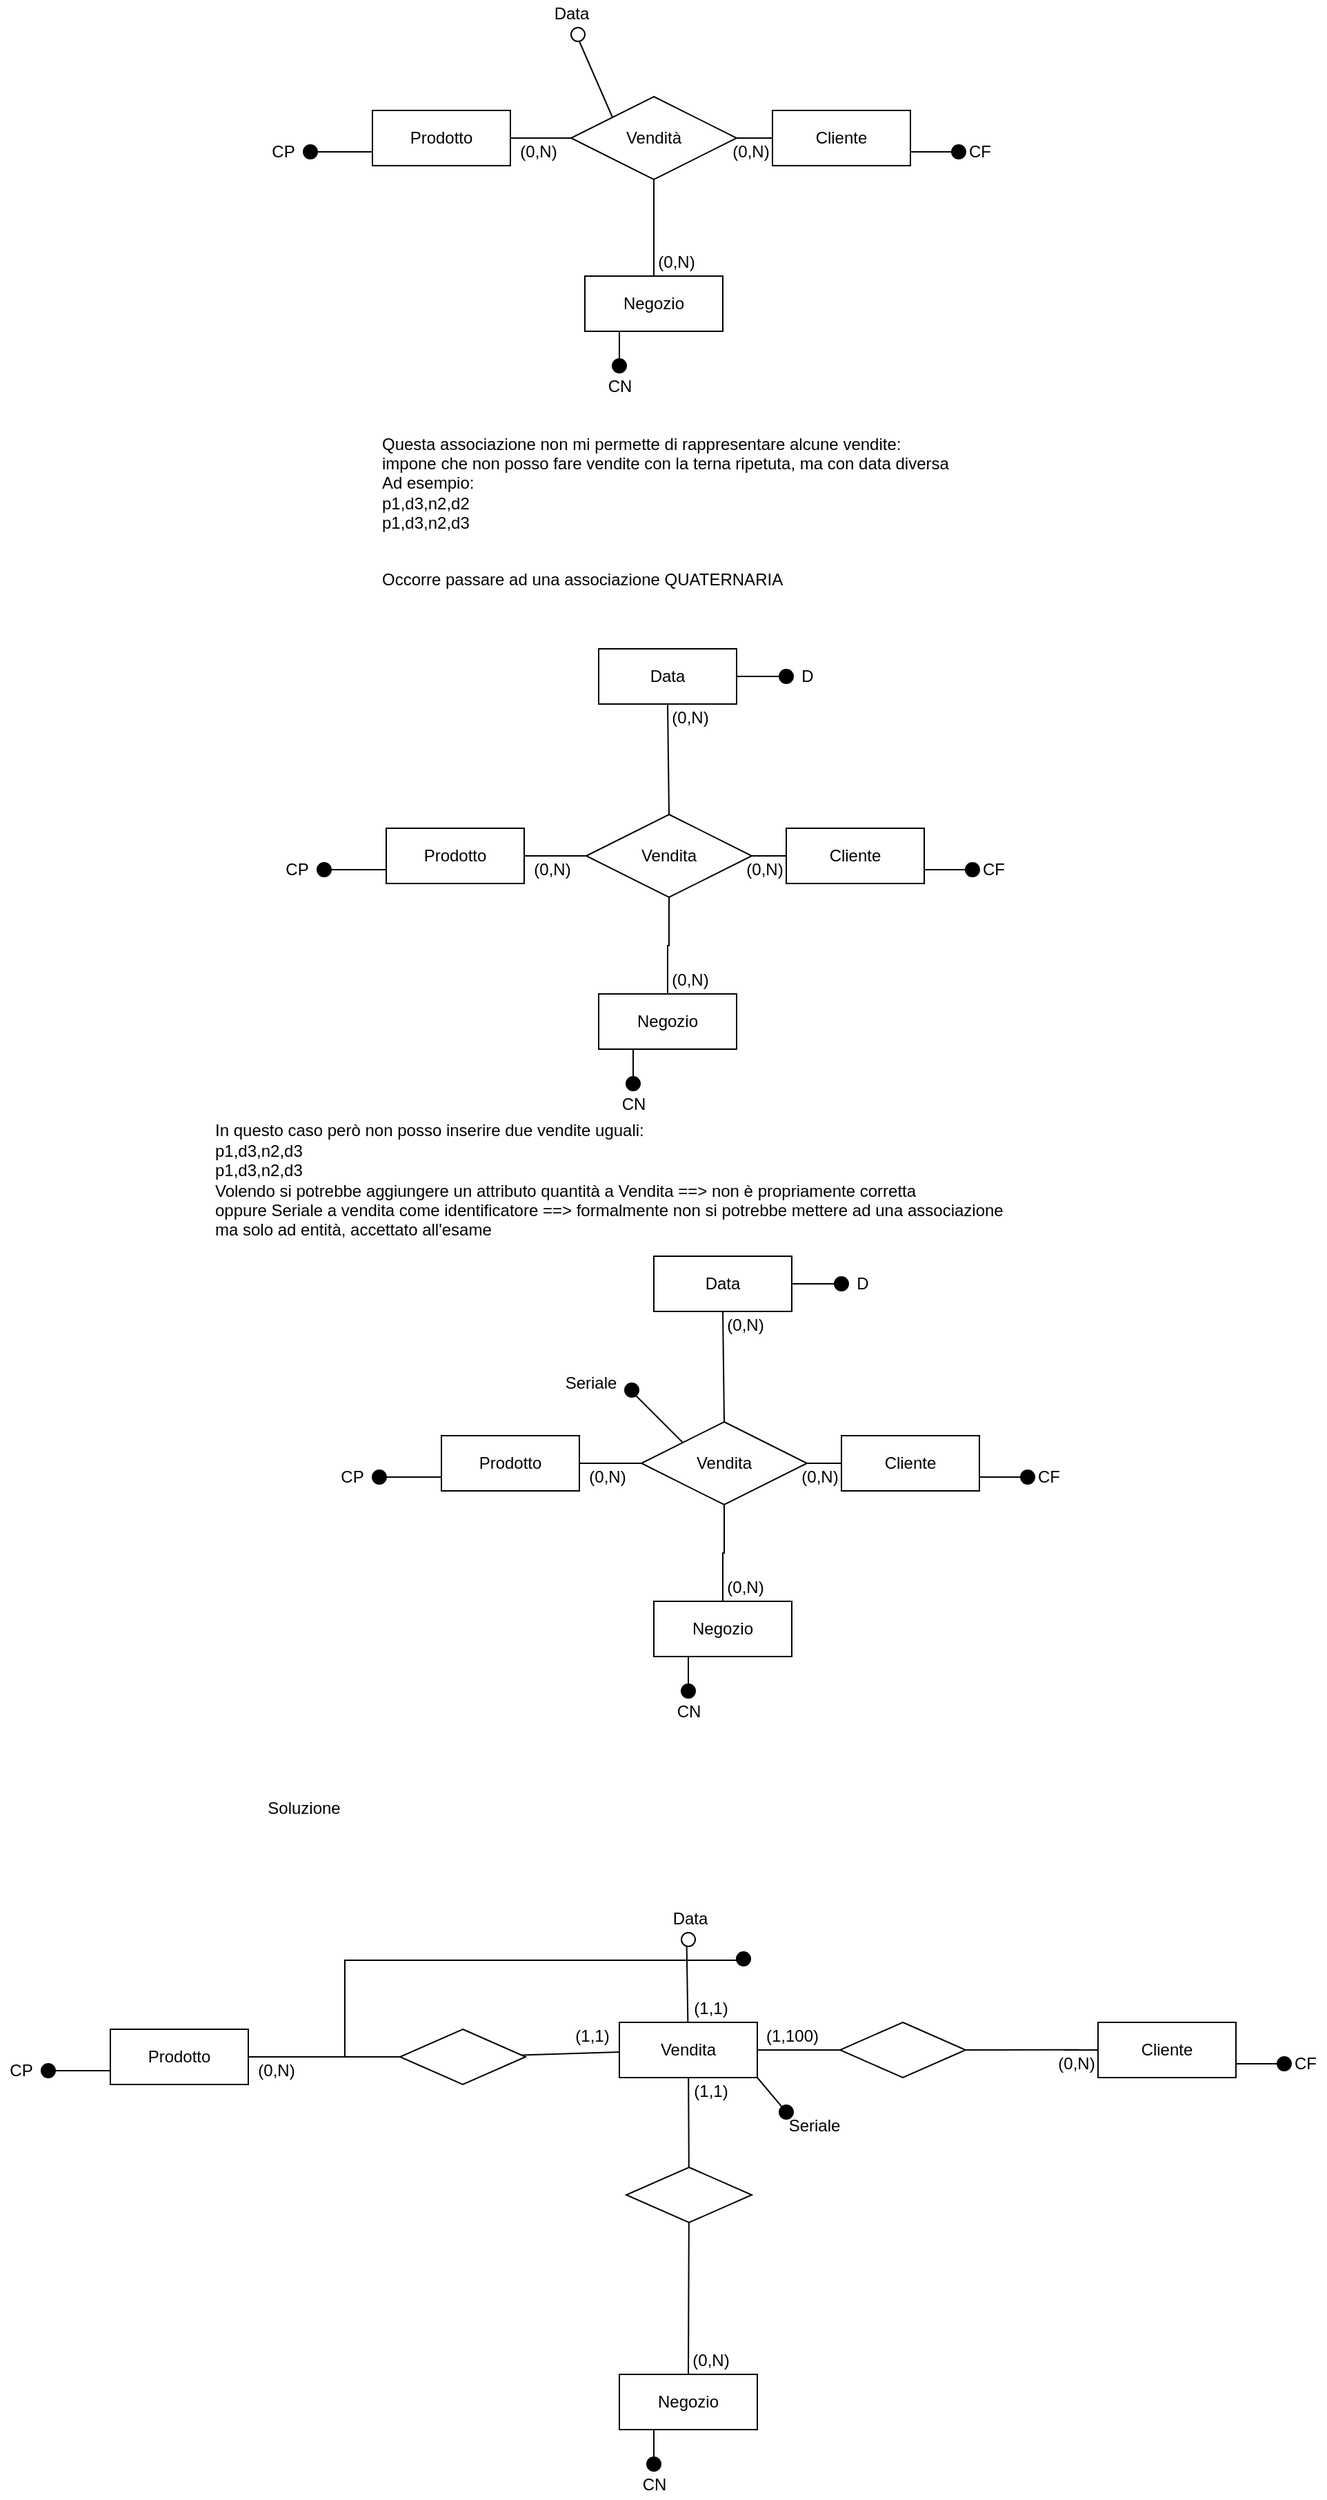 <mxfile version="13.9.9" type="device"><diagram id="zDLfk4a8NMQBBm-CuCtM" name="Pagina-1"><mxGraphModel dx="1388" dy="686" grid="1" gridSize="10" guides="1" tooltips="1" connect="1" arrows="1" fold="1" page="1" pageScale="1" pageWidth="827" pageHeight="1169" math="0" shadow="0"><root><mxCell id="0"/><mxCell id="1" parent="0"/><mxCell id="rSGxq9VKPVOvm6OPTBEf-23" style="edgeStyle=orthogonalEdgeStyle;rounded=0;orthogonalLoop=1;jettySize=auto;html=1;exitX=1;exitY=0.5;exitDx=0;exitDy=0;endArrow=none;endFill=0;" edge="1" parent="1" source="rSGxq9VKPVOvm6OPTBEf-2"><mxGeometry relative="1" as="geometry"><mxPoint x="310" y="300" as="targetPoint"/></mxGeometry></mxCell><mxCell id="rSGxq9VKPVOvm6OPTBEf-2" value="Prodotto" style="whiteSpace=wrap;html=1;align=center;" vertex="1" parent="1"><mxGeometry x="160" y="280" width="100" height="40" as="geometry"/></mxCell><mxCell id="rSGxq9VKPVOvm6OPTBEf-25" style="edgeStyle=orthogonalEdgeStyle;rounded=0;orthogonalLoop=1;jettySize=auto;html=1;exitX=0;exitY=0.5;exitDx=0;exitDy=0;endArrow=none;endFill=0;" edge="1" parent="1" source="rSGxq9VKPVOvm6OPTBEf-3" target="rSGxq9VKPVOvm6OPTBEf-26"><mxGeometry relative="1" as="geometry"><mxPoint x="400" y="300" as="targetPoint"/></mxGeometry></mxCell><mxCell id="rSGxq9VKPVOvm6OPTBEf-3" value="Cliente" style="whiteSpace=wrap;html=1;align=center;" vertex="1" parent="1"><mxGeometry x="450" y="280" width="100" height="40" as="geometry"/></mxCell><mxCell id="rSGxq9VKPVOvm6OPTBEf-24" style="edgeStyle=orthogonalEdgeStyle;rounded=0;orthogonalLoop=1;jettySize=auto;html=1;exitX=0.5;exitY=0;exitDx=0;exitDy=0;entryX=0.5;entryY=1;entryDx=0;entryDy=0;endArrow=none;endFill=0;" edge="1" parent="1" source="rSGxq9VKPVOvm6OPTBEf-4" target="rSGxq9VKPVOvm6OPTBEf-26"><mxGeometry relative="1" as="geometry"><mxPoint x="364" y="340" as="targetPoint"/></mxGeometry></mxCell><mxCell id="rSGxq9VKPVOvm6OPTBEf-4" value="Negozio" style="whiteSpace=wrap;html=1;align=center;" vertex="1" parent="1"><mxGeometry x="314" y="400" width="100" height="40" as="geometry"/></mxCell><mxCell id="rSGxq9VKPVOvm6OPTBEf-5" style="edgeStyle=none;rounded=0;orthogonalLoop=1;jettySize=auto;html=1;exitX=0.25;exitY=1;exitDx=0;exitDy=0;endArrow=none;endFill=0;" edge="1" target="rSGxq9VKPVOvm6OPTBEf-6" parent="1" source="rSGxq9VKPVOvm6OPTBEf-4"><mxGeometry relative="1" as="geometry"><mxPoint x="305" y="370" as="targetPoint"/><mxPoint x="335" y="395" as="sourcePoint"/></mxGeometry></mxCell><mxCell id="rSGxq9VKPVOvm6OPTBEf-6" value="" style="ellipse;whiteSpace=wrap;html=1;aspect=fixed;fillColor=#000000;" vertex="1" parent="1"><mxGeometry x="334" y="460" width="10" height="10" as="geometry"/></mxCell><mxCell id="rSGxq9VKPVOvm6OPTBEf-7" value="CN" style="text;html=1;align=center;verticalAlign=middle;resizable=0;points=[];autosize=1;" vertex="1" parent="1"><mxGeometry x="324" y="470" width="30" height="20" as="geometry"/></mxCell><mxCell id="rSGxq9VKPVOvm6OPTBEf-14" style="edgeStyle=none;rounded=0;orthogonalLoop=1;jettySize=auto;html=1;exitX=0;exitY=0.75;exitDx=0;exitDy=0;endArrow=none;endFill=0;" edge="1" parent="1" source="rSGxq9VKPVOvm6OPTBEf-2"><mxGeometry relative="1" as="geometry"><mxPoint x="120" y="310" as="targetPoint"/><mxPoint x="135" y="300" as="sourcePoint"/></mxGeometry></mxCell><mxCell id="rSGxq9VKPVOvm6OPTBEf-15" value="" style="ellipse;whiteSpace=wrap;html=1;aspect=fixed;fillColor=#000000;" vertex="1" parent="1"><mxGeometry x="110" y="305" width="10" height="10" as="geometry"/></mxCell><mxCell id="rSGxq9VKPVOvm6OPTBEf-16" value="CP" style="text;html=1;align=center;verticalAlign=middle;resizable=0;points=[];autosize=1;" vertex="1" parent="1"><mxGeometry x="80" y="300" width="30" height="20" as="geometry"/></mxCell><mxCell id="rSGxq9VKPVOvm6OPTBEf-19" style="edgeStyle=none;rounded=0;orthogonalLoop=1;jettySize=auto;html=1;exitX=1;exitY=0.75;exitDx=0;exitDy=0;endArrow=none;endFill=0;" edge="1" parent="1" source="rSGxq9VKPVOvm6OPTBEf-3"><mxGeometry relative="1" as="geometry"><mxPoint x="580" y="310" as="targetPoint"/><mxPoint x="359" y="460" as="sourcePoint"/></mxGeometry></mxCell><mxCell id="rSGxq9VKPVOvm6OPTBEf-20" value="" style="ellipse;whiteSpace=wrap;html=1;aspect=fixed;fillColor=#000000;" vertex="1" parent="1"><mxGeometry x="580" y="305" width="10" height="10" as="geometry"/></mxCell><mxCell id="rSGxq9VKPVOvm6OPTBEf-22" value="CF" style="text;html=1;align=center;verticalAlign=middle;resizable=0;points=[];autosize=1;" vertex="1" parent="1"><mxGeometry x="585" y="300" width="30" height="20" as="geometry"/></mxCell><mxCell id="rSGxq9VKPVOvm6OPTBEf-27" style="rounded=0;orthogonalLoop=1;jettySize=auto;html=1;exitX=0;exitY=0;exitDx=0;exitDy=0;endArrow=none;endFill=0;" edge="1" parent="1" source="rSGxq9VKPVOvm6OPTBEf-26"><mxGeometry relative="1" as="geometry"><mxPoint x="310" y="230" as="targetPoint"/></mxGeometry></mxCell><mxCell id="rSGxq9VKPVOvm6OPTBEf-26" value="Vendità" style="shape=rhombus;perimeter=rhombusPerimeter;whiteSpace=wrap;html=1;align=center;" vertex="1" parent="1"><mxGeometry x="304" y="270" width="120" height="60" as="geometry"/></mxCell><mxCell id="rSGxq9VKPVOvm6OPTBEf-28" value="" style="ellipse;whiteSpace=wrap;html=1;aspect=fixed;fillColor=#FFFFFF;" vertex="1" parent="1"><mxGeometry x="304" y="220" width="10" height="10" as="geometry"/></mxCell><mxCell id="rSGxq9VKPVOvm6OPTBEf-29" value="Data" style="text;html=1;align=center;verticalAlign=middle;resizable=0;points=[];autosize=1;" vertex="1" parent="1"><mxGeometry x="284" y="200" width="40" height="20" as="geometry"/></mxCell><mxCell id="rSGxq9VKPVOvm6OPTBEf-30" value="(0,N)" style="text;html=1;align=center;verticalAlign=middle;resizable=0;points=[];autosize=1;" vertex="1" parent="1"><mxGeometry x="260" y="300" width="40" height="20" as="geometry"/></mxCell><mxCell id="rSGxq9VKPVOvm6OPTBEf-31" value="(0,N)" style="text;html=1;align=center;verticalAlign=middle;resizable=0;points=[];autosize=1;" vertex="1" parent="1"><mxGeometry x="360" y="380" width="40" height="20" as="geometry"/></mxCell><mxCell id="rSGxq9VKPVOvm6OPTBEf-32" value="(0,N)" style="text;html=1;align=center;verticalAlign=middle;resizable=0;points=[];autosize=1;" vertex="1" parent="1"><mxGeometry x="414" y="300" width="40" height="20" as="geometry"/></mxCell><mxCell id="rSGxq9VKPVOvm6OPTBEf-33" value="Questa associazione non mi permette di rappresentare alcune vendite:&lt;br&gt;impone che non posso fare vendite con la terna ripetuta, ma con data diversa&lt;br&gt;Ad esempio:&lt;br&gt;p1,d3,n2,d2&lt;br&gt;p1,d3,n2,d3&lt;br&gt;" style="text;html=1;align=left;verticalAlign=middle;resizable=0;points=[];autosize=1;" vertex="1" parent="1"><mxGeometry x="165" y="510" width="430" height="80" as="geometry"/></mxCell><mxCell id="rSGxq9VKPVOvm6OPTBEf-34" value="Occorre passare ad una associazione QUATERNARIA" style="text;html=1;align=left;verticalAlign=middle;resizable=0;points=[];autosize=1;" vertex="1" parent="1"><mxGeometry x="165" y="610" width="310" height="20" as="geometry"/></mxCell><mxCell id="rSGxq9VKPVOvm6OPTBEf-35" style="edgeStyle=orthogonalEdgeStyle;rounded=0;orthogonalLoop=1;jettySize=auto;html=1;exitX=1;exitY=0.5;exitDx=0;exitDy=0;endArrow=none;endFill=0;" edge="1" parent="1" source="rSGxq9VKPVOvm6OPTBEf-36"><mxGeometry relative="1" as="geometry"><mxPoint x="320" y="820" as="targetPoint"/></mxGeometry></mxCell><mxCell id="rSGxq9VKPVOvm6OPTBEf-36" value="Prodotto" style="whiteSpace=wrap;html=1;align=center;" vertex="1" parent="1"><mxGeometry x="170" y="800" width="100" height="40" as="geometry"/></mxCell><mxCell id="rSGxq9VKPVOvm6OPTBEf-37" style="edgeStyle=orthogonalEdgeStyle;rounded=0;orthogonalLoop=1;jettySize=auto;html=1;exitX=0;exitY=0.5;exitDx=0;exitDy=0;endArrow=none;endFill=0;" edge="1" parent="1" source="rSGxq9VKPVOvm6OPTBEf-38" target="rSGxq9VKPVOvm6OPTBEf-50"><mxGeometry relative="1" as="geometry"><mxPoint x="410" y="820" as="targetPoint"/></mxGeometry></mxCell><mxCell id="rSGxq9VKPVOvm6OPTBEf-38" value="Cliente" style="whiteSpace=wrap;html=1;align=center;" vertex="1" parent="1"><mxGeometry x="460" y="800" width="100" height="40" as="geometry"/></mxCell><mxCell id="rSGxq9VKPVOvm6OPTBEf-39" style="edgeStyle=orthogonalEdgeStyle;rounded=0;orthogonalLoop=1;jettySize=auto;html=1;exitX=0.5;exitY=0;exitDx=0;exitDy=0;entryX=0.5;entryY=1;entryDx=0;entryDy=0;endArrow=none;endFill=0;" edge="1" parent="1" source="rSGxq9VKPVOvm6OPTBEf-40" target="rSGxq9VKPVOvm6OPTBEf-50"><mxGeometry relative="1" as="geometry"><mxPoint x="374" y="860" as="targetPoint"/></mxGeometry></mxCell><mxCell id="rSGxq9VKPVOvm6OPTBEf-40" value="Negozio" style="whiteSpace=wrap;html=1;align=center;" vertex="1" parent="1"><mxGeometry x="324" y="920" width="100" height="40" as="geometry"/></mxCell><mxCell id="rSGxq9VKPVOvm6OPTBEf-41" style="edgeStyle=none;rounded=0;orthogonalLoop=1;jettySize=auto;html=1;exitX=0.25;exitY=1;exitDx=0;exitDy=0;endArrow=none;endFill=0;" edge="1" parent="1" source="rSGxq9VKPVOvm6OPTBEf-40" target="rSGxq9VKPVOvm6OPTBEf-42"><mxGeometry relative="1" as="geometry"><mxPoint x="315" y="890" as="targetPoint"/><mxPoint x="345" y="915" as="sourcePoint"/></mxGeometry></mxCell><mxCell id="rSGxq9VKPVOvm6OPTBEf-42" value="" style="ellipse;whiteSpace=wrap;html=1;aspect=fixed;fillColor=#000000;" vertex="1" parent="1"><mxGeometry x="344" y="980" width="10" height="10" as="geometry"/></mxCell><mxCell id="rSGxq9VKPVOvm6OPTBEf-43" value="CN" style="text;html=1;align=center;verticalAlign=middle;resizable=0;points=[];autosize=1;" vertex="1" parent="1"><mxGeometry x="334" y="990" width="30" height="20" as="geometry"/></mxCell><mxCell id="rSGxq9VKPVOvm6OPTBEf-44" style="edgeStyle=none;rounded=0;orthogonalLoop=1;jettySize=auto;html=1;exitX=0;exitY=0.75;exitDx=0;exitDy=0;endArrow=none;endFill=0;" edge="1" parent="1" source="rSGxq9VKPVOvm6OPTBEf-36"><mxGeometry relative="1" as="geometry"><mxPoint x="130" y="830" as="targetPoint"/><mxPoint x="145" y="820" as="sourcePoint"/></mxGeometry></mxCell><mxCell id="rSGxq9VKPVOvm6OPTBEf-45" value="" style="ellipse;whiteSpace=wrap;html=1;aspect=fixed;fillColor=#000000;" vertex="1" parent="1"><mxGeometry x="120" y="825" width="10" height="10" as="geometry"/></mxCell><mxCell id="rSGxq9VKPVOvm6OPTBEf-46" style="edgeStyle=none;rounded=0;orthogonalLoop=1;jettySize=auto;html=1;exitX=1;exitY=0.75;exitDx=0;exitDy=0;endArrow=none;endFill=0;" edge="1" parent="1" source="rSGxq9VKPVOvm6OPTBEf-38"><mxGeometry relative="1" as="geometry"><mxPoint x="590" y="830" as="targetPoint"/><mxPoint x="369" y="980" as="sourcePoint"/></mxGeometry></mxCell><mxCell id="rSGxq9VKPVOvm6OPTBEf-47" value="" style="ellipse;whiteSpace=wrap;html=1;aspect=fixed;fillColor=#000000;" vertex="1" parent="1"><mxGeometry x="590" y="825" width="10" height="10" as="geometry"/></mxCell><mxCell id="rSGxq9VKPVOvm6OPTBEf-48" value="CF" style="text;html=1;align=center;verticalAlign=middle;resizable=0;points=[];autosize=1;" vertex="1" parent="1"><mxGeometry x="595" y="820" width="30" height="20" as="geometry"/></mxCell><mxCell id="rSGxq9VKPVOvm6OPTBEf-49" style="rounded=0;orthogonalLoop=1;jettySize=auto;html=1;exitX=0.5;exitY=0;exitDx=0;exitDy=0;endArrow=none;endFill=0;entryX=0.5;entryY=1;entryDx=0;entryDy=0;" edge="1" parent="1" source="rSGxq9VKPVOvm6OPTBEf-50" target="rSGxq9VKPVOvm6OPTBEf-56"><mxGeometry relative="1" as="geometry"><mxPoint x="320" y="750" as="targetPoint"/></mxGeometry></mxCell><mxCell id="rSGxq9VKPVOvm6OPTBEf-50" value="Vendita" style="shape=rhombus;perimeter=rhombusPerimeter;whiteSpace=wrap;html=1;align=center;" vertex="1" parent="1"><mxGeometry x="315" y="790" width="120" height="60" as="geometry"/></mxCell><mxCell id="rSGxq9VKPVOvm6OPTBEf-53" value="(0,N)" style="text;html=1;align=center;verticalAlign=middle;resizable=0;points=[];autosize=1;" vertex="1" parent="1"><mxGeometry x="270" y="820" width="40" height="20" as="geometry"/></mxCell><mxCell id="rSGxq9VKPVOvm6OPTBEf-54" value="(0,N)" style="text;html=1;align=center;verticalAlign=middle;resizable=0;points=[];autosize=1;" vertex="1" parent="1"><mxGeometry x="370" y="900" width="40" height="20" as="geometry"/></mxCell><mxCell id="rSGxq9VKPVOvm6OPTBEf-55" value="(0,N)" style="text;html=1;align=center;verticalAlign=middle;resizable=0;points=[];autosize=1;" vertex="1" parent="1"><mxGeometry x="424" y="820" width="40" height="20" as="geometry"/></mxCell><mxCell id="rSGxq9VKPVOvm6OPTBEf-57" style="edgeStyle=none;rounded=0;orthogonalLoop=1;jettySize=auto;html=1;exitX=1;exitY=0.5;exitDx=0;exitDy=0;endArrow=none;endFill=0;" edge="1" parent="1" source="rSGxq9VKPVOvm6OPTBEf-56"><mxGeometry relative="1" as="geometry"><mxPoint x="460" y="690" as="targetPoint"/></mxGeometry></mxCell><mxCell id="rSGxq9VKPVOvm6OPTBEf-56" value="Data" style="whiteSpace=wrap;html=1;align=center;" vertex="1" parent="1"><mxGeometry x="324" y="670" width="100" height="40" as="geometry"/></mxCell><mxCell id="rSGxq9VKPVOvm6OPTBEf-58" value="" style="ellipse;whiteSpace=wrap;html=1;aspect=fixed;fillColor=#000000;" vertex="1" parent="1"><mxGeometry x="455" y="685" width="10" height="10" as="geometry"/></mxCell><mxCell id="rSGxq9VKPVOvm6OPTBEf-59" value="D" style="text;html=1;align=center;verticalAlign=middle;resizable=0;points=[];autosize=1;" vertex="1" parent="1"><mxGeometry x="465" y="680" width="20" height="20" as="geometry"/></mxCell><mxCell id="rSGxq9VKPVOvm6OPTBEf-62" value="(0,N)" style="text;html=1;align=center;verticalAlign=middle;resizable=0;points=[];autosize=1;" vertex="1" parent="1"><mxGeometry x="370" y="710" width="40" height="20" as="geometry"/></mxCell><mxCell id="rSGxq9VKPVOvm6OPTBEf-87" value="CP" style="text;html=1;align=center;verticalAlign=middle;resizable=0;points=[];autosize=1;" vertex="1" parent="1"><mxGeometry x="90" y="820" width="30" height="20" as="geometry"/></mxCell><mxCell id="rSGxq9VKPVOvm6OPTBEf-88" value="In questo caso però non posso inserire due vendite uguali:&lt;br&gt;p1,d3,n2,d3&lt;br&gt;p1,d3,n2,d3&lt;br&gt;Volendo si potrebbe aggiungere un attributo quantità a Vendita ==&amp;gt; non è propriamente corretta&lt;br&gt;oppure Seriale a vendita come identificatore ==&amp;gt; formalmente non si potrebbe mettere ad una associazione&lt;br&gt;ma solo ad entità, accettato all'esame" style="text;html=1;align=left;verticalAlign=middle;resizable=0;points=[];autosize=1;" vertex="1" parent="1"><mxGeometry x="44" y="1010" width="590" height="90" as="geometry"/></mxCell><mxCell id="rSGxq9VKPVOvm6OPTBEf-89" style="edgeStyle=orthogonalEdgeStyle;rounded=0;orthogonalLoop=1;jettySize=auto;html=1;exitX=1;exitY=0.5;exitDx=0;exitDy=0;endArrow=none;endFill=0;" edge="1" parent="1" source="rSGxq9VKPVOvm6OPTBEf-90"><mxGeometry relative="1" as="geometry"><mxPoint x="360" y="1260" as="targetPoint"/></mxGeometry></mxCell><mxCell id="rSGxq9VKPVOvm6OPTBEf-90" value="Prodotto" style="whiteSpace=wrap;html=1;align=center;" vertex="1" parent="1"><mxGeometry x="210" y="1240" width="100" height="40" as="geometry"/></mxCell><mxCell id="rSGxq9VKPVOvm6OPTBEf-91" style="edgeStyle=orthogonalEdgeStyle;rounded=0;orthogonalLoop=1;jettySize=auto;html=1;exitX=0;exitY=0.5;exitDx=0;exitDy=0;endArrow=none;endFill=0;" edge="1" parent="1" source="rSGxq9VKPVOvm6OPTBEf-92" target="rSGxq9VKPVOvm6OPTBEf-104"><mxGeometry relative="1" as="geometry"><mxPoint x="450" y="1260" as="targetPoint"/></mxGeometry></mxCell><mxCell id="rSGxq9VKPVOvm6OPTBEf-92" value="Cliente" style="whiteSpace=wrap;html=1;align=center;" vertex="1" parent="1"><mxGeometry x="500" y="1240" width="100" height="40" as="geometry"/></mxCell><mxCell id="rSGxq9VKPVOvm6OPTBEf-93" style="edgeStyle=orthogonalEdgeStyle;rounded=0;orthogonalLoop=1;jettySize=auto;html=1;exitX=0.5;exitY=0;exitDx=0;exitDy=0;entryX=0.5;entryY=1;entryDx=0;entryDy=0;endArrow=none;endFill=0;" edge="1" parent="1" source="rSGxq9VKPVOvm6OPTBEf-94" target="rSGxq9VKPVOvm6OPTBEf-104"><mxGeometry relative="1" as="geometry"><mxPoint x="414" y="1300" as="targetPoint"/></mxGeometry></mxCell><mxCell id="rSGxq9VKPVOvm6OPTBEf-94" value="Negozio" style="whiteSpace=wrap;html=1;align=center;" vertex="1" parent="1"><mxGeometry x="364" y="1360" width="100" height="40" as="geometry"/></mxCell><mxCell id="rSGxq9VKPVOvm6OPTBEf-95" style="edgeStyle=none;rounded=0;orthogonalLoop=1;jettySize=auto;html=1;exitX=0.25;exitY=1;exitDx=0;exitDy=0;endArrow=none;endFill=0;" edge="1" parent="1" source="rSGxq9VKPVOvm6OPTBEf-94" target="rSGxq9VKPVOvm6OPTBEf-96"><mxGeometry relative="1" as="geometry"><mxPoint x="355" y="1330" as="targetPoint"/><mxPoint x="385" y="1355" as="sourcePoint"/></mxGeometry></mxCell><mxCell id="rSGxq9VKPVOvm6OPTBEf-96" value="" style="ellipse;whiteSpace=wrap;html=1;aspect=fixed;fillColor=#000000;" vertex="1" parent="1"><mxGeometry x="384" y="1420" width="10" height="10" as="geometry"/></mxCell><mxCell id="rSGxq9VKPVOvm6OPTBEf-97" value="CN" style="text;html=1;align=center;verticalAlign=middle;resizable=0;points=[];autosize=1;" vertex="1" parent="1"><mxGeometry x="374" y="1430" width="30" height="20" as="geometry"/></mxCell><mxCell id="rSGxq9VKPVOvm6OPTBEf-98" style="edgeStyle=none;rounded=0;orthogonalLoop=1;jettySize=auto;html=1;exitX=0;exitY=0.75;exitDx=0;exitDy=0;endArrow=none;endFill=0;" edge="1" parent="1" source="rSGxq9VKPVOvm6OPTBEf-90"><mxGeometry relative="1" as="geometry"><mxPoint x="170" y="1270" as="targetPoint"/><mxPoint x="185" y="1260" as="sourcePoint"/></mxGeometry></mxCell><mxCell id="rSGxq9VKPVOvm6OPTBEf-99" value="" style="ellipse;whiteSpace=wrap;html=1;aspect=fixed;fillColor=#000000;" vertex="1" parent="1"><mxGeometry x="160" y="1265" width="10" height="10" as="geometry"/></mxCell><mxCell id="rSGxq9VKPVOvm6OPTBEf-100" style="edgeStyle=none;rounded=0;orthogonalLoop=1;jettySize=auto;html=1;exitX=1;exitY=0.75;exitDx=0;exitDy=0;endArrow=none;endFill=0;" edge="1" parent="1" source="rSGxq9VKPVOvm6OPTBEf-92"><mxGeometry relative="1" as="geometry"><mxPoint x="630" y="1270" as="targetPoint"/><mxPoint x="409" y="1420" as="sourcePoint"/></mxGeometry></mxCell><mxCell id="rSGxq9VKPVOvm6OPTBEf-101" value="" style="ellipse;whiteSpace=wrap;html=1;aspect=fixed;fillColor=#000000;" vertex="1" parent="1"><mxGeometry x="630" y="1265" width="10" height="10" as="geometry"/></mxCell><mxCell id="rSGxq9VKPVOvm6OPTBEf-102" value="CF" style="text;html=1;align=center;verticalAlign=middle;resizable=0;points=[];autosize=1;" vertex="1" parent="1"><mxGeometry x="635" y="1260" width="30" height="20" as="geometry"/></mxCell><mxCell id="rSGxq9VKPVOvm6OPTBEf-103" style="rounded=0;orthogonalLoop=1;jettySize=auto;html=1;exitX=0.5;exitY=0;exitDx=0;exitDy=0;endArrow=none;endFill=0;entryX=0.5;entryY=1;entryDx=0;entryDy=0;" edge="1" parent="1" source="rSGxq9VKPVOvm6OPTBEf-104" target="rSGxq9VKPVOvm6OPTBEf-109"><mxGeometry relative="1" as="geometry"><mxPoint x="360" y="1190" as="targetPoint"/></mxGeometry></mxCell><mxCell id="rSGxq9VKPVOvm6OPTBEf-114" style="edgeStyle=none;rounded=0;orthogonalLoop=1;jettySize=auto;html=1;exitX=0;exitY=0;exitDx=0;exitDy=0;endArrow=none;endFill=0;" edge="1" parent="1" source="rSGxq9VKPVOvm6OPTBEf-104"><mxGeometry relative="1" as="geometry"><mxPoint x="350" y="1210" as="targetPoint"/></mxGeometry></mxCell><mxCell id="rSGxq9VKPVOvm6OPTBEf-104" value="Vendita" style="shape=rhombus;perimeter=rhombusPerimeter;whiteSpace=wrap;html=1;align=center;" vertex="1" parent="1"><mxGeometry x="355" y="1230" width="120" height="60" as="geometry"/></mxCell><mxCell id="rSGxq9VKPVOvm6OPTBEf-105" value="(0,N)" style="text;html=1;align=center;verticalAlign=middle;resizable=0;points=[];autosize=1;" vertex="1" parent="1"><mxGeometry x="310" y="1260" width="40" height="20" as="geometry"/></mxCell><mxCell id="rSGxq9VKPVOvm6OPTBEf-106" value="(0,N)" style="text;html=1;align=center;verticalAlign=middle;resizable=0;points=[];autosize=1;" vertex="1" parent="1"><mxGeometry x="410" y="1340" width="40" height="20" as="geometry"/></mxCell><mxCell id="rSGxq9VKPVOvm6OPTBEf-107" value="(0,N)" style="text;html=1;align=center;verticalAlign=middle;resizable=0;points=[];autosize=1;" vertex="1" parent="1"><mxGeometry x="464" y="1260" width="40" height="20" as="geometry"/></mxCell><mxCell id="rSGxq9VKPVOvm6OPTBEf-108" style="edgeStyle=none;rounded=0;orthogonalLoop=1;jettySize=auto;html=1;exitX=1;exitY=0.5;exitDx=0;exitDy=0;endArrow=none;endFill=0;" edge="1" parent="1" source="rSGxq9VKPVOvm6OPTBEf-109"><mxGeometry relative="1" as="geometry"><mxPoint x="500" y="1130" as="targetPoint"/></mxGeometry></mxCell><mxCell id="rSGxq9VKPVOvm6OPTBEf-109" value="Data" style="whiteSpace=wrap;html=1;align=center;" vertex="1" parent="1"><mxGeometry x="364" y="1110" width="100" height="40" as="geometry"/></mxCell><mxCell id="rSGxq9VKPVOvm6OPTBEf-110" value="" style="ellipse;whiteSpace=wrap;html=1;aspect=fixed;fillColor=#000000;" vertex="1" parent="1"><mxGeometry x="495" y="1125" width="10" height="10" as="geometry"/></mxCell><mxCell id="rSGxq9VKPVOvm6OPTBEf-111" value="D" style="text;html=1;align=center;verticalAlign=middle;resizable=0;points=[];autosize=1;" vertex="1" parent="1"><mxGeometry x="505" y="1120" width="20" height="20" as="geometry"/></mxCell><mxCell id="rSGxq9VKPVOvm6OPTBEf-112" value="(0,N)" style="text;html=1;align=center;verticalAlign=middle;resizable=0;points=[];autosize=1;" vertex="1" parent="1"><mxGeometry x="410" y="1150" width="40" height="20" as="geometry"/></mxCell><mxCell id="rSGxq9VKPVOvm6OPTBEf-113" value="CP" style="text;html=1;align=center;verticalAlign=middle;resizable=0;points=[];autosize=1;" vertex="1" parent="1"><mxGeometry x="130" y="1260" width="30" height="20" as="geometry"/></mxCell><mxCell id="rSGxq9VKPVOvm6OPTBEf-115" value="" style="ellipse;whiteSpace=wrap;html=1;aspect=fixed;fillColor=#000000;" vertex="1" parent="1"><mxGeometry x="343" y="1202" width="10" height="10" as="geometry"/></mxCell><mxCell id="rSGxq9VKPVOvm6OPTBEf-116" value="Seriale" style="text;html=1;align=center;verticalAlign=middle;resizable=0;points=[];autosize=1;" vertex="1" parent="1"><mxGeometry x="293" y="1192" width="50" height="20" as="geometry"/></mxCell><mxCell id="rSGxq9VKPVOvm6OPTBEf-118" value="Soluzione" style="text;html=1;align=center;verticalAlign=middle;resizable=0;points=[];autosize=1;" vertex="1" parent="1"><mxGeometry x="75" y="1500" width="70" height="20" as="geometry"/></mxCell><mxCell id="rSGxq9VKPVOvm6OPTBEf-120" value="Prodotto" style="whiteSpace=wrap;html=1;align=center;" vertex="1" parent="1"><mxGeometry x="-30" y="1670" width="100" height="40" as="geometry"/></mxCell><mxCell id="rSGxq9VKPVOvm6OPTBEf-121" style="edgeStyle=orthogonalEdgeStyle;rounded=0;orthogonalLoop=1;jettySize=auto;html=1;exitX=0;exitY=0.5;exitDx=0;exitDy=0;endArrow=none;endFill=0;" edge="1" parent="1" source="rSGxq9VKPVOvm6OPTBEf-122"><mxGeometry relative="1" as="geometry"><mxPoint x="661" y="1685" as="targetPoint"/></mxGeometry></mxCell><mxCell id="rSGxq9VKPVOvm6OPTBEf-122" value="Cliente" style="whiteSpace=wrap;html=1;align=center;" vertex="1" parent="1"><mxGeometry x="686" y="1665" width="100" height="40" as="geometry"/></mxCell><mxCell id="rSGxq9VKPVOvm6OPTBEf-124" value="Negozio" style="whiteSpace=wrap;html=1;align=center;" vertex="1" parent="1"><mxGeometry x="339" y="1920" width="100" height="40" as="geometry"/></mxCell><mxCell id="rSGxq9VKPVOvm6OPTBEf-125" style="edgeStyle=none;rounded=0;orthogonalLoop=1;jettySize=auto;html=1;exitX=0.25;exitY=1;exitDx=0;exitDy=0;endArrow=none;endFill=0;" edge="1" parent="1" source="rSGxq9VKPVOvm6OPTBEf-124" target="rSGxq9VKPVOvm6OPTBEf-126"><mxGeometry relative="1" as="geometry"><mxPoint x="330" y="1890" as="targetPoint"/><mxPoint x="360" y="1915" as="sourcePoint"/></mxGeometry></mxCell><mxCell id="rSGxq9VKPVOvm6OPTBEf-126" value="" style="ellipse;whiteSpace=wrap;html=1;aspect=fixed;fillColor=#000000;" vertex="1" parent="1"><mxGeometry x="359" y="1980" width="10" height="10" as="geometry"/></mxCell><mxCell id="rSGxq9VKPVOvm6OPTBEf-127" value="CN" style="text;html=1;align=center;verticalAlign=middle;resizable=0;points=[];autosize=1;" vertex="1" parent="1"><mxGeometry x="349" y="1990" width="30" height="20" as="geometry"/></mxCell><mxCell id="rSGxq9VKPVOvm6OPTBEf-128" style="edgeStyle=none;rounded=0;orthogonalLoop=1;jettySize=auto;html=1;exitX=0;exitY=0.75;exitDx=0;exitDy=0;endArrow=none;endFill=0;" edge="1" parent="1" source="rSGxq9VKPVOvm6OPTBEf-120"><mxGeometry relative="1" as="geometry"><mxPoint x="-70" y="1700" as="targetPoint"/><mxPoint x="-55" y="1690" as="sourcePoint"/></mxGeometry></mxCell><mxCell id="rSGxq9VKPVOvm6OPTBEf-129" value="" style="ellipse;whiteSpace=wrap;html=1;aspect=fixed;fillColor=#000000;" vertex="1" parent="1"><mxGeometry x="-80" y="1695" width="10" height="10" as="geometry"/></mxCell><mxCell id="rSGxq9VKPVOvm6OPTBEf-130" style="edgeStyle=none;rounded=0;orthogonalLoop=1;jettySize=auto;html=1;exitX=1;exitY=0.75;exitDx=0;exitDy=0;endArrow=none;endFill=0;" edge="1" parent="1" source="rSGxq9VKPVOvm6OPTBEf-122"><mxGeometry relative="1" as="geometry"><mxPoint x="816" y="1695" as="targetPoint"/><mxPoint x="595" y="1845" as="sourcePoint"/></mxGeometry></mxCell><mxCell id="rSGxq9VKPVOvm6OPTBEf-131" value="" style="ellipse;whiteSpace=wrap;html=1;aspect=fixed;fillColor=#000000;" vertex="1" parent="1"><mxGeometry x="816" y="1690" width="10" height="10" as="geometry"/></mxCell><mxCell id="rSGxq9VKPVOvm6OPTBEf-132" value="CF" style="text;html=1;align=center;verticalAlign=middle;resizable=0;points=[];autosize=1;" vertex="1" parent="1"><mxGeometry x="821" y="1685" width="30" height="20" as="geometry"/></mxCell><mxCell id="rSGxq9VKPVOvm6OPTBEf-136" value="(0,N)" style="text;html=1;align=center;verticalAlign=middle;resizable=0;points=[];autosize=1;" vertex="1" parent="1"><mxGeometry x="70" y="1690" width="40" height="20" as="geometry"/></mxCell><mxCell id="rSGxq9VKPVOvm6OPTBEf-137" value="(0,N)" style="text;html=1;align=center;verticalAlign=middle;resizable=0;points=[];autosize=1;" vertex="1" parent="1"><mxGeometry x="385" y="1900" width="40" height="20" as="geometry"/></mxCell><mxCell id="rSGxq9VKPVOvm6OPTBEf-138" value="(0,N)" style="text;html=1;align=center;verticalAlign=middle;resizable=0;points=[];autosize=1;" vertex="1" parent="1"><mxGeometry x="650" y="1685" width="40" height="20" as="geometry"/></mxCell><mxCell id="rSGxq9VKPVOvm6OPTBEf-141" value="" style="ellipse;whiteSpace=wrap;html=1;aspect=fixed;fillColor=#FFFFFF;" vertex="1" parent="1"><mxGeometry x="384" y="1600" width="10" height="10" as="geometry"/></mxCell><mxCell id="rSGxq9VKPVOvm6OPTBEf-142" value="Data" style="text;html=1;align=center;verticalAlign=middle;resizable=0;points=[];autosize=1;" vertex="1" parent="1"><mxGeometry x="369.5" y="1580" width="40" height="20" as="geometry"/></mxCell><mxCell id="rSGxq9VKPVOvm6OPTBEf-144" value="CP" style="text;html=1;align=center;verticalAlign=middle;resizable=0;points=[];autosize=1;" vertex="1" parent="1"><mxGeometry x="-110" y="1690" width="30" height="20" as="geometry"/></mxCell><mxCell id="rSGxq9VKPVOvm6OPTBEf-155" value="" style="edgeStyle=none;rounded=0;orthogonalLoop=1;jettySize=auto;html=1;endArrow=none;endFill=0;" edge="1" parent="1" source="rSGxq9VKPVOvm6OPTBEf-147" target="rSGxq9VKPVOvm6OPTBEf-154"><mxGeometry relative="1" as="geometry"/></mxCell><mxCell id="rSGxq9VKPVOvm6OPTBEf-156" value="" style="edgeStyle=none;rounded=0;orthogonalLoop=1;jettySize=auto;html=1;endArrow=none;endFill=0;" edge="1" parent="1" source="rSGxq9VKPVOvm6OPTBEf-147" target="rSGxq9VKPVOvm6OPTBEf-153"><mxGeometry relative="1" as="geometry"/></mxCell><mxCell id="rSGxq9VKPVOvm6OPTBEf-157" value="" style="edgeStyle=none;rounded=0;orthogonalLoop=1;jettySize=auto;html=1;endArrow=none;endFill=0;" edge="1" parent="1" source="rSGxq9VKPVOvm6OPTBEf-147"><mxGeometry relative="1" as="geometry"><mxPoint x="387.814" y="1609.862" as="targetPoint"/></mxGeometry></mxCell><mxCell id="rSGxq9VKPVOvm6OPTBEf-158" value="" style="edgeStyle=none;rounded=0;orthogonalLoop=1;jettySize=auto;html=1;endArrow=none;endFill=0;" edge="1" parent="1" source="rSGxq9VKPVOvm6OPTBEf-147" target="rSGxq9VKPVOvm6OPTBEf-152"><mxGeometry relative="1" as="geometry"/></mxCell><mxCell id="rSGxq9VKPVOvm6OPTBEf-167" style="edgeStyle=none;rounded=0;orthogonalLoop=1;jettySize=auto;html=1;exitX=1;exitY=1;exitDx=0;exitDy=0;endArrow=none;endFill=0;" edge="1" parent="1" source="rSGxq9VKPVOvm6OPTBEf-147"><mxGeometry relative="1" as="geometry"><mxPoint x="460" y="1730" as="targetPoint"/></mxGeometry></mxCell><mxCell id="rSGxq9VKPVOvm6OPTBEf-147" value="Vendita" style="whiteSpace=wrap;html=1;align=center;fillColor=#FFFFFF;" vertex="1" parent="1"><mxGeometry x="339" y="1665" width="100" height="40" as="geometry"/></mxCell><mxCell id="rSGxq9VKPVOvm6OPTBEf-162" style="edgeStyle=none;rounded=0;orthogonalLoop=1;jettySize=auto;html=1;exitX=1;exitY=0.5;exitDx=0;exitDy=0;entryX=0.553;entryY=-0.007;entryDx=0;entryDy=0;entryPerimeter=0;endArrow=none;endFill=0;" edge="1" parent="1" source="rSGxq9VKPVOvm6OPTBEf-152" target="rSGxq9VKPVOvm6OPTBEf-138"><mxGeometry relative="1" as="geometry"/></mxCell><mxCell id="rSGxq9VKPVOvm6OPTBEf-152" value="" style="shape=rhombus;perimeter=rhombusPerimeter;whiteSpace=wrap;html=1;align=center;fillColor=#FFFFFF;" vertex="1" parent="1"><mxGeometry x="499" y="1665" width="91" height="40" as="geometry"/></mxCell><mxCell id="rSGxq9VKPVOvm6OPTBEf-160" style="edgeStyle=none;rounded=0;orthogonalLoop=1;jettySize=auto;html=1;exitX=0;exitY=0.5;exitDx=0;exitDy=0;entryX=1;entryY=0.5;entryDx=0;entryDy=0;endArrow=none;endFill=0;" edge="1" parent="1" source="rSGxq9VKPVOvm6OPTBEf-153" target="rSGxq9VKPVOvm6OPTBEf-120"><mxGeometry relative="1" as="geometry"/></mxCell><mxCell id="rSGxq9VKPVOvm6OPTBEf-153" value="" style="shape=rhombus;perimeter=rhombusPerimeter;whiteSpace=wrap;html=1;align=center;fillColor=#FFFFFF;" vertex="1" parent="1"><mxGeometry x="180" y="1670" width="91" height="40" as="geometry"/></mxCell><mxCell id="rSGxq9VKPVOvm6OPTBEf-159" value="" style="edgeStyle=none;rounded=0;orthogonalLoop=1;jettySize=auto;html=1;endArrow=none;endFill=0;entryX=0.5;entryY=0;entryDx=0;entryDy=0;" edge="1" parent="1" source="rSGxq9VKPVOvm6OPTBEf-154" target="rSGxq9VKPVOvm6OPTBEf-124"><mxGeometry relative="1" as="geometry"/></mxCell><mxCell id="rSGxq9VKPVOvm6OPTBEf-154" value="" style="shape=rhombus;perimeter=rhombusPerimeter;whiteSpace=wrap;html=1;align=center;fillColor=#FFFFFF;" vertex="1" parent="1"><mxGeometry x="344" y="1770" width="91" height="40" as="geometry"/></mxCell><mxCell id="rSGxq9VKPVOvm6OPTBEf-163" value="(1,100)" style="text;html=1;align=center;verticalAlign=middle;resizable=0;points=[];autosize=1;" vertex="1" parent="1"><mxGeometry x="439" y="1665" width="50" height="20" as="geometry"/></mxCell><mxCell id="rSGxq9VKPVOvm6OPTBEf-164" value="(1,1)" style="text;html=1;align=center;verticalAlign=middle;resizable=0;points=[];autosize=1;" vertex="1" parent="1"><mxGeometry x="385" y="1645" width="40" height="20" as="geometry"/></mxCell><mxCell id="rSGxq9VKPVOvm6OPTBEf-165" value="(1,1)" style="text;html=1;align=center;verticalAlign=middle;resizable=0;points=[];autosize=1;" vertex="1" parent="1"><mxGeometry x="385" y="1705" width="40" height="20" as="geometry"/></mxCell><mxCell id="rSGxq9VKPVOvm6OPTBEf-166" value="(1,1)" style="text;html=1;align=center;verticalAlign=middle;resizable=0;points=[];autosize=1;" vertex="1" parent="1"><mxGeometry x="299" y="1665" width="40" height="20" as="geometry"/></mxCell><mxCell id="rSGxq9VKPVOvm6OPTBEf-168" value="" style="ellipse;whiteSpace=wrap;html=1;aspect=fixed;fillColor=#000000;" vertex="1" parent="1"><mxGeometry x="455" y="1725" width="10" height="10" as="geometry"/></mxCell><mxCell id="rSGxq9VKPVOvm6OPTBEf-169" value="Seriale" style="text;html=1;align=center;verticalAlign=middle;resizable=0;points=[];autosize=1;" vertex="1" parent="1"><mxGeometry x="455" y="1730" width="50" height="20" as="geometry"/></mxCell><mxCell id="rSGxq9VKPVOvm6OPTBEf-170" value="" style="endArrow=none;html=1;rounded=0;" edge="1" parent="1"><mxGeometry relative="1" as="geometry"><mxPoint x="140" y="1690" as="sourcePoint"/><mxPoint x="425" y="1620" as="targetPoint"/><Array as="points"><mxPoint x="140" y="1620"/></Array></mxGeometry></mxCell><mxCell id="rSGxq9VKPVOvm6OPTBEf-171" value="" style="ellipse;whiteSpace=wrap;html=1;aspect=fixed;fillColor=#000000;" vertex="1" parent="1"><mxGeometry x="424" y="1614" width="10" height="10" as="geometry"/></mxCell></root></mxGraphModel></diagram></mxfile>